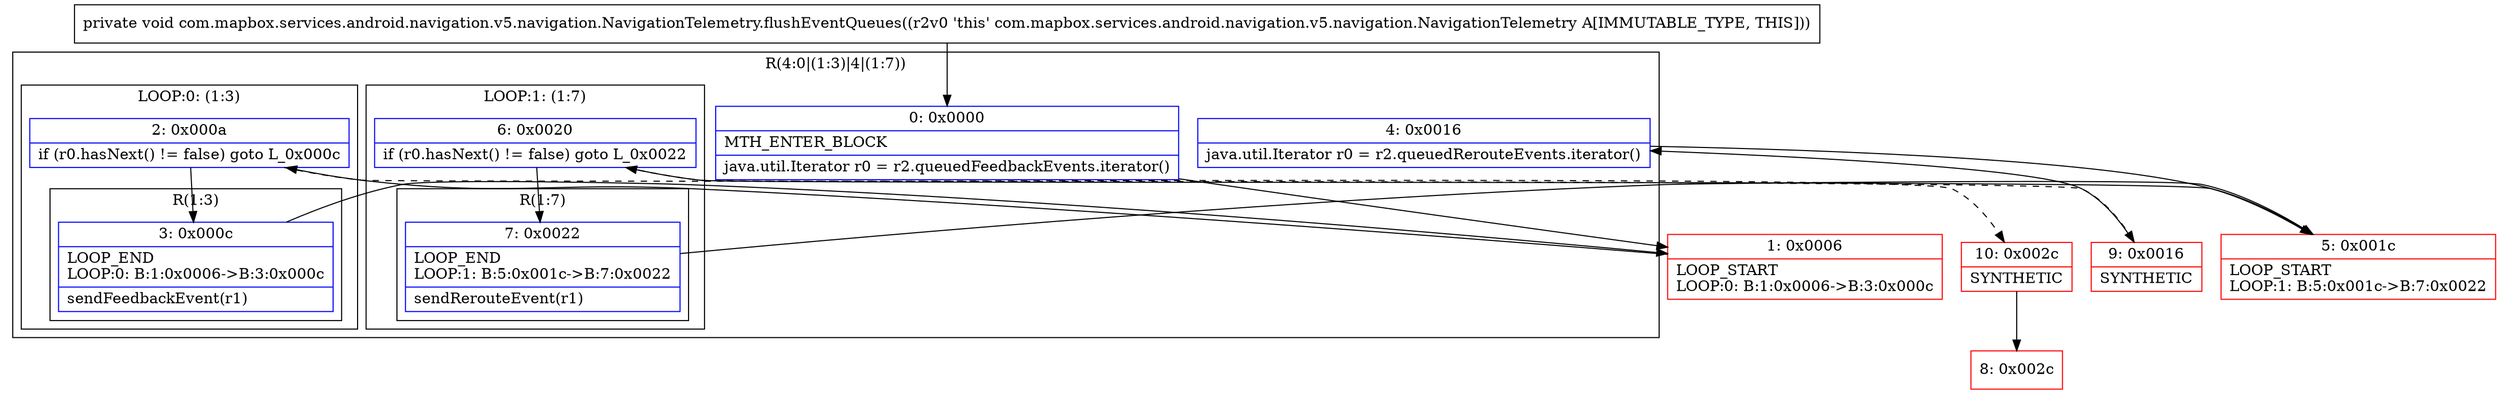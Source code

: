 digraph "CFG forcom.mapbox.services.android.navigation.v5.navigation.NavigationTelemetry.flushEventQueues()V" {
subgraph cluster_Region_634444153 {
label = "R(4:0|(1:3)|4|(1:7))";
node [shape=record,color=blue];
Node_0 [shape=record,label="{0\:\ 0x0000|MTH_ENTER_BLOCK\l|java.util.Iterator r0 = r2.queuedFeedbackEvents.iterator()\l}"];
subgraph cluster_LoopRegion_1005820883 {
label = "LOOP:0: (1:3)";
node [shape=record,color=blue];
Node_2 [shape=record,label="{2\:\ 0x000a|if (r0.hasNext() != false) goto L_0x000c\l}"];
subgraph cluster_Region_230266858 {
label = "R(1:3)";
node [shape=record,color=blue];
Node_3 [shape=record,label="{3\:\ 0x000c|LOOP_END\lLOOP:0: B:1:0x0006\-\>B:3:0x000c\l|sendFeedbackEvent(r1)\l}"];
}
}
Node_4 [shape=record,label="{4\:\ 0x0016|java.util.Iterator r0 = r2.queuedRerouteEvents.iterator()\l}"];
subgraph cluster_LoopRegion_1110964438 {
label = "LOOP:1: (1:7)";
node [shape=record,color=blue];
Node_6 [shape=record,label="{6\:\ 0x0020|if (r0.hasNext() != false) goto L_0x0022\l}"];
subgraph cluster_Region_1628437240 {
label = "R(1:7)";
node [shape=record,color=blue];
Node_7 [shape=record,label="{7\:\ 0x0022|LOOP_END\lLOOP:1: B:5:0x001c\-\>B:7:0x0022\l|sendRerouteEvent(r1)\l}"];
}
}
}
Node_1 [shape=record,color=red,label="{1\:\ 0x0006|LOOP_START\lLOOP:0: B:1:0x0006\-\>B:3:0x000c\l}"];
Node_5 [shape=record,color=red,label="{5\:\ 0x001c|LOOP_START\lLOOP:1: B:5:0x001c\-\>B:7:0x0022\l}"];
Node_8 [shape=record,color=red,label="{8\:\ 0x002c}"];
Node_9 [shape=record,color=red,label="{9\:\ 0x0016|SYNTHETIC\l}"];
Node_10 [shape=record,color=red,label="{10\:\ 0x002c|SYNTHETIC\l}"];
MethodNode[shape=record,label="{private void com.mapbox.services.android.navigation.v5.navigation.NavigationTelemetry.flushEventQueues((r2v0 'this' com.mapbox.services.android.navigation.v5.navigation.NavigationTelemetry A[IMMUTABLE_TYPE, THIS])) }"];
MethodNode -> Node_0;
Node_0 -> Node_1;
Node_2 -> Node_3;
Node_2 -> Node_9[style=dashed];
Node_3 -> Node_1;
Node_4 -> Node_5;
Node_6 -> Node_7;
Node_6 -> Node_10[style=dashed];
Node_7 -> Node_5;
Node_1 -> Node_2;
Node_5 -> Node_6;
Node_9 -> Node_4;
Node_10 -> Node_8;
}

